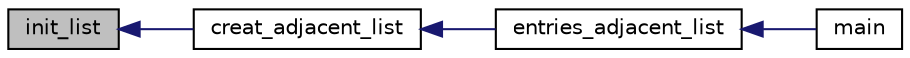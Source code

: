 digraph "init_list"
{
  edge [fontname="Helvetica",fontsize="10",labelfontname="Helvetica",labelfontsize="10"];
  node [fontname="Helvetica",fontsize="10",shape=record];
  rankdir="LR";
  Node17 [label="init_list",height=0.2,width=0.4,color="black", fillcolor="grey75", style="filled", fontcolor="black"];
  Node17 -> Node18 [dir="back",color="midnightblue",fontsize="10",style="solid",fontname="Helvetica"];
  Node18 [label="creat_adjacent_list",height=0.2,width=0.4,color="black", fillcolor="white", style="filled",URL="$main_8c.html#add7e67c5cff95706caf3ac881f149459"];
  Node18 -> Node19 [dir="back",color="midnightblue",fontsize="10",style="solid",fontname="Helvetica"];
  Node19 [label="entries_adjacent_list",height=0.2,width=0.4,color="black", fillcolor="white", style="filled",URL="$main_8c.html#accb73092eb921c4ee001533f7f4d7198"];
  Node19 -> Node20 [dir="back",color="midnightblue",fontsize="10",style="solid",fontname="Helvetica"];
  Node20 [label="main",height=0.2,width=0.4,color="black", fillcolor="white", style="filled",URL="$main_8c.html#a0ddf1224851353fc92bfbff6f499fa97"];
}
